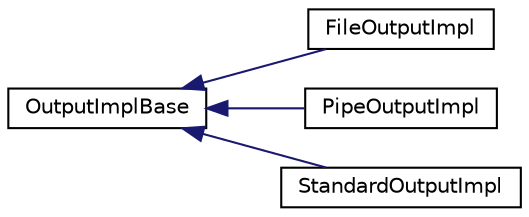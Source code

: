 digraph "Graphical Class Hierarchy"
{
  edge [fontname="Helvetica",fontsize="10",labelfontname="Helvetica",labelfontsize="10"];
  node [fontname="Helvetica",fontsize="10",shape=record];
  rankdir="LR";
  Node0 [label="OutputImplBase",height=0.2,width=0.4,color="black", fillcolor="white", style="filled",URL="$classkaldi_1_1OutputImplBase.html"];
  Node0 -> Node1 [dir="back",color="midnightblue",fontsize="10",style="solid",fontname="Helvetica"];
  Node1 [label="FileOutputImpl",height=0.2,width=0.4,color="black", fillcolor="white", style="filled",URL="$classkaldi_1_1FileOutputImpl.html"];
  Node0 -> Node2 [dir="back",color="midnightblue",fontsize="10",style="solid",fontname="Helvetica"];
  Node2 [label="PipeOutputImpl",height=0.2,width=0.4,color="black", fillcolor="white", style="filled",URL="$classkaldi_1_1PipeOutputImpl.html"];
  Node0 -> Node3 [dir="back",color="midnightblue",fontsize="10",style="solid",fontname="Helvetica"];
  Node3 [label="StandardOutputImpl",height=0.2,width=0.4,color="black", fillcolor="white", style="filled",URL="$classkaldi_1_1StandardOutputImpl.html"];
}
